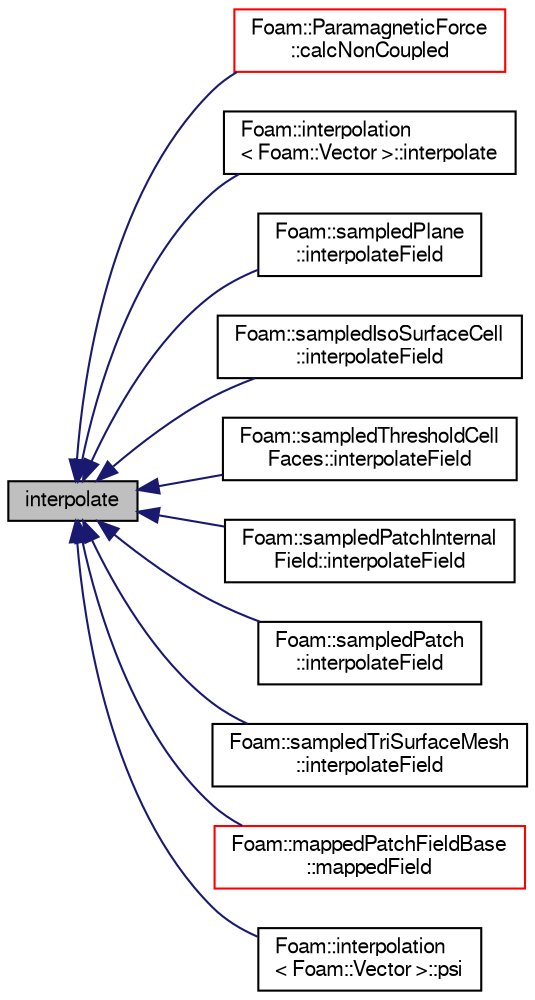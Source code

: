 digraph "interpolate"
{
  bgcolor="transparent";
  edge [fontname="FreeSans",fontsize="10",labelfontname="FreeSans",labelfontsize="10"];
  node [fontname="FreeSans",fontsize="10",shape=record];
  rankdir="LR";
  Node18 [label="interpolate",height=0.2,width=0.4,color="black", fillcolor="grey75", style="filled", fontcolor="black"];
  Node18 -> Node19 [dir="back",color="midnightblue",fontsize="10",style="solid",fontname="FreeSans"];
  Node19 [label="Foam::ParamagneticForce\l::calcNonCoupled",height=0.2,width=0.4,color="red",URL="$a24150.html#a0e3253e601c7db3a3db9d3c921218fd9",tooltip="Calculate the non-coupled force. "];
  Node18 -> Node22 [dir="back",color="midnightblue",fontsize="10",style="solid",fontname="FreeSans"];
  Node22 [label="Foam::interpolation\l\< Foam::Vector \>::interpolate",height=0.2,width=0.4,color="black",URL="$a22158.html#a14b90a81977790ffaa1894a2b806e4a9",tooltip="Interpolate field to the given point in the tetrahedron. "];
  Node18 -> Node23 [dir="back",color="midnightblue",fontsize="10",style="solid",fontname="FreeSans"];
  Node23 [label="Foam::sampledPlane\l::interpolateField",height=0.2,width=0.4,color="black",URL="$a29374.html#a97b086d70d4450f23b4adfcf2bf8f1c7"];
  Node18 -> Node24 [dir="back",color="midnightblue",fontsize="10",style="solid",fontname="FreeSans"];
  Node24 [label="Foam::sampledIsoSurfaceCell\l::interpolateField",height=0.2,width=0.4,color="black",URL="$a29358.html#a97b086d70d4450f23b4adfcf2bf8f1c7"];
  Node18 -> Node25 [dir="back",color="midnightblue",fontsize="10",style="solid",fontname="FreeSans"];
  Node25 [label="Foam::sampledThresholdCell\lFaces::interpolateField",height=0.2,width=0.4,color="black",URL="$a29402.html#a97b086d70d4450f23b4adfcf2bf8f1c7"];
  Node18 -> Node26 [dir="back",color="midnightblue",fontsize="10",style="solid",fontname="FreeSans"];
  Node26 [label="Foam::sampledPatchInternal\lField::interpolateField",height=0.2,width=0.4,color="black",URL="$a29370.html#a97b086d70d4450f23b4adfcf2bf8f1c7"];
  Node18 -> Node27 [dir="back",color="midnightblue",fontsize="10",style="solid",fontname="FreeSans"];
  Node27 [label="Foam::sampledPatch\l::interpolateField",height=0.2,width=0.4,color="black",URL="$a29366.html#a97b086d70d4450f23b4adfcf2bf8f1c7"];
  Node18 -> Node28 [dir="back",color="midnightblue",fontsize="10",style="solid",fontname="FreeSans"];
  Node28 [label="Foam::sampledTriSurfaceMesh\l::interpolateField",height=0.2,width=0.4,color="black",URL="$a29398.html#a97b086d70d4450f23b4adfcf2bf8f1c7"];
  Node18 -> Node29 [dir="back",color="midnightblue",fontsize="10",style="solid",fontname="FreeSans"];
  Node29 [label="Foam::mappedPatchFieldBase\l::mappedField",height=0.2,width=0.4,color="red",URL="$a22162.html#a64601fddebd792642d8cefb7b7cd93f9",tooltip="Map sampleField onto *this patch. "];
  Node18 -> Node31 [dir="back",color="midnightblue",fontsize="10",style="solid",fontname="FreeSans"];
  Node31 [label="Foam::interpolation\l\< Foam::Vector \>::psi",height=0.2,width=0.4,color="black",URL="$a22158.html#a746a21ead7ed7561097637595338028c",tooltip="Return the field to be interpolated. "];
}
